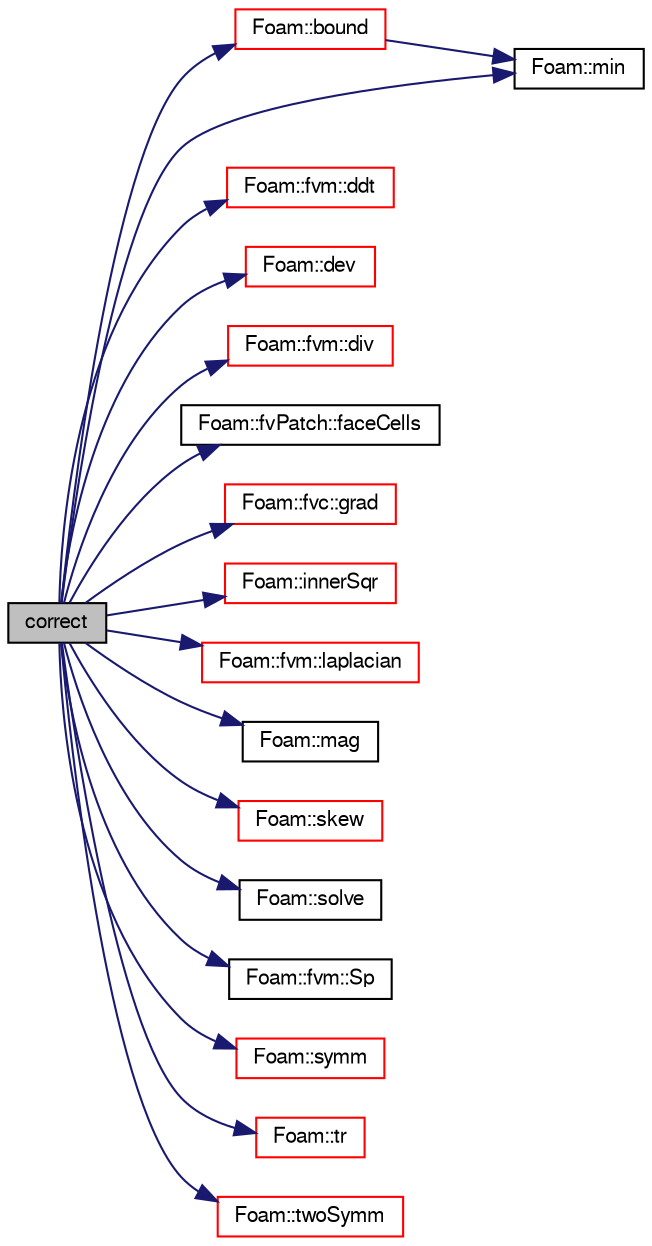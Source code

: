 digraph "correct"
{
  bgcolor="transparent";
  edge [fontname="FreeSans",fontsize="10",labelfontname="FreeSans",labelfontsize="10"];
  node [fontname="FreeSans",fontsize="10",shape=record];
  rankdir="LR";
  Node1 [label="correct",height=0.2,width=0.4,color="black", fillcolor="grey75", style="filled" fontcolor="black"];
  Node1 -> Node2 [color="midnightblue",fontsize="10",style="solid",fontname="FreeSans"];
  Node2 [label="Foam::bound",height=0.2,width=0.4,color="red",URL="$a10237.html#a334b2a2d0ce7997d360f7a018174a077",tooltip="Bound the given scalar field if it has gone unbounded. "];
  Node2 -> Node3 [color="midnightblue",fontsize="10",style="solid",fontname="FreeSans"];
  Node3 [label="Foam::min",height=0.2,width=0.4,color="black",URL="$a10237.html#a253e112ad2d56d96230ff39ea7f442dc"];
  Node1 -> Node4 [color="midnightblue",fontsize="10",style="solid",fontname="FreeSans"];
  Node4 [label="Foam::fvm::ddt",height=0.2,width=0.4,color="red",URL="$a10272.html#a2d88eca98ab69b84af7ddb96e35f5a44"];
  Node1 -> Node5 [color="midnightblue",fontsize="10",style="solid",fontname="FreeSans"];
  Node5 [label="Foam::dev",height=0.2,width=0.4,color="red",URL="$a10237.html#a042ede1d98e91923a7cc5e14e9f86854"];
  Node1 -> Node6 [color="midnightblue",fontsize="10",style="solid",fontname="FreeSans"];
  Node6 [label="Foam::fvm::div",height=0.2,width=0.4,color="red",URL="$a10272.html#a058dd4757c11ae656c8d576632b33d25"];
  Node1 -> Node7 [color="midnightblue",fontsize="10",style="solid",fontname="FreeSans"];
  Node7 [label="Foam::fvPatch::faceCells",height=0.2,width=0.4,color="black",URL="$a00860.html#a7cbd3f7d875089fbed897f536ef662c9",tooltip="Return faceCells. "];
  Node1 -> Node8 [color="midnightblue",fontsize="10",style="solid",fontname="FreeSans"];
  Node8 [label="Foam::fvc::grad",height=0.2,width=0.4,color="red",URL="$a10271.html#a7c00ec90ecc15ed3005255e42c52827a"];
  Node1 -> Node9 [color="midnightblue",fontsize="10",style="solid",fontname="FreeSans"];
  Node9 [label="Foam::innerSqr",height=0.2,width=0.4,color="red",URL="$a10237.html#accfbb1a04e404c9c2ac658c29fe1a7f6"];
  Node1 -> Node10 [color="midnightblue",fontsize="10",style="solid",fontname="FreeSans"];
  Node10 [label="Foam::fvm::laplacian",height=0.2,width=0.4,color="red",URL="$a10272.html#a05679b154654e47e9f1e2fbd2bc0bae0"];
  Node1 -> Node11 [color="midnightblue",fontsize="10",style="solid",fontname="FreeSans"];
  Node11 [label="Foam::mag",height=0.2,width=0.4,color="black",URL="$a10237.html#a929da2a3fdcf3dacbbe0487d3a330dae"];
  Node1 -> Node3 [color="midnightblue",fontsize="10",style="solid",fontname="FreeSans"];
  Node1 -> Node12 [color="midnightblue",fontsize="10",style="solid",fontname="FreeSans"];
  Node12 [label="Foam::skew",height=0.2,width=0.4,color="red",URL="$a10237.html#aec5060dc82b7727c5935153aa048b2c1"];
  Node1 -> Node13 [color="midnightblue",fontsize="10",style="solid",fontname="FreeSans"];
  Node13 [label="Foam::solve",height=0.2,width=0.4,color="black",URL="$a10237.html#a745114a2fef57ff2df3946017d4dec34",tooltip="Solve returning the solution statistics given convergence tolerance. "];
  Node1 -> Node14 [color="midnightblue",fontsize="10",style="solid",fontname="FreeSans"];
  Node14 [label="Foam::fvm::Sp",height=0.2,width=0.4,color="black",URL="$a10272.html#a67e0938495ebeac7ad57361957720554"];
  Node1 -> Node15 [color="midnightblue",fontsize="10",style="solid",fontname="FreeSans"];
  Node15 [label="Foam::symm",height=0.2,width=0.4,color="red",URL="$a10237.html#a112755faabb5ff081d7a25a936a1d3c4"];
  Node1 -> Node16 [color="midnightblue",fontsize="10",style="solid",fontname="FreeSans"];
  Node16 [label="Foam::tr",height=0.2,width=0.4,color="red",URL="$a10237.html#a16888f82e1accdb4c88dc9573a1dd02e"];
  Node1 -> Node17 [color="midnightblue",fontsize="10",style="solid",fontname="FreeSans"];
  Node17 [label="Foam::twoSymm",height=0.2,width=0.4,color="red",URL="$a10237.html#a446550beb700669a32e76d9b87d5e043"];
}
